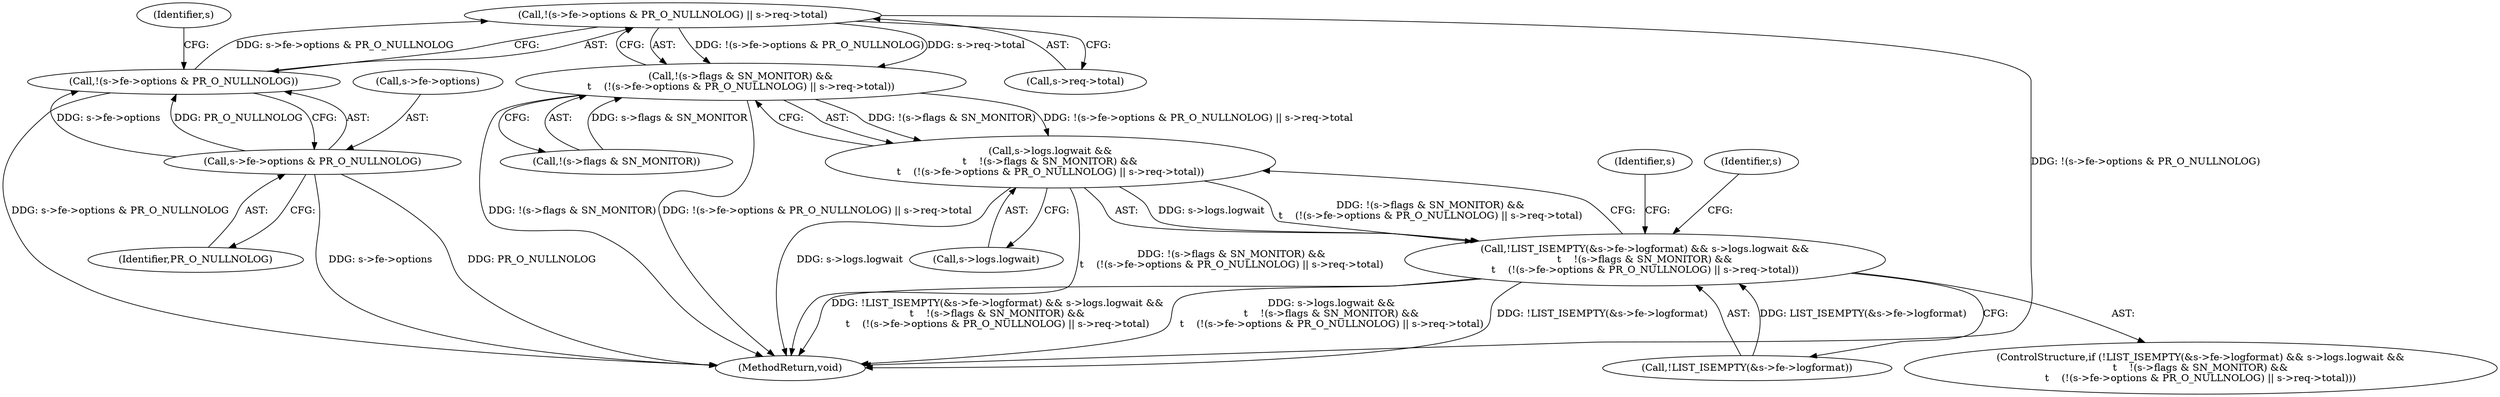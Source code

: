 digraph "0_haproxy_b4d05093bc89f71377230228007e69a1434c1a0c@pointer" {
"1000392" [label="(Call,!(s->fe->options & PR_O_NULLNOLOG) || s->req->total)"];
"1000393" [label="(Call,!(s->fe->options & PR_O_NULLNOLOG))"];
"1000394" [label="(Call,s->fe->options & PR_O_NULLNOLOG)"];
"1000385" [label="(Call,!(s->flags & SN_MONITOR) &&\n\t    (!(s->fe->options & PR_O_NULLNOLOG) || s->req->total))"];
"1000379" [label="(Call,s->logs.logwait &&\n\t    !(s->flags & SN_MONITOR) &&\n\t    (!(s->fe->options & PR_O_NULLNOLOG) || s->req->total))"];
"1000370" [label="(Call,!LIST_ISEMPTY(&s->fe->logformat) && s->logs.logwait &&\n\t    !(s->flags & SN_MONITOR) &&\n\t    (!(s->fe->options & PR_O_NULLNOLOG) || s->req->total))"];
"1000393" [label="(Call,!(s->fe->options & PR_O_NULLNOLOG))"];
"1000369" [label="(ControlStructure,if (!LIST_ISEMPTY(&s->fe->logformat) && s->logs.logwait &&\n\t    !(s->flags & SN_MONITOR) &&\n\t    (!(s->fe->options & PR_O_NULLNOLOG) || s->req->total)))"];
"1000392" [label="(Call,!(s->fe->options & PR_O_NULLNOLOG) || s->req->total)"];
"1000395" [label="(Call,s->fe->options)"];
"1000394" [label="(Call,s->fe->options & PR_O_NULLNOLOG)"];
"1000401" [label="(Call,s->req->total)"];
"1000403" [label="(Identifier,s)"];
"1000408" [label="(Identifier,s)"];
"1000903" [label="(MethodReturn,void)"];
"1000380" [label="(Call,s->logs.logwait)"];
"1000371" [label="(Call,!LIST_ISEMPTY(&s->fe->logformat))"];
"1000410" [label="(Identifier,s)"];
"1000370" [label="(Call,!LIST_ISEMPTY(&s->fe->logformat) && s->logs.logwait &&\n\t    !(s->flags & SN_MONITOR) &&\n\t    (!(s->fe->options & PR_O_NULLNOLOG) || s->req->total))"];
"1000385" [label="(Call,!(s->flags & SN_MONITOR) &&\n\t    (!(s->fe->options & PR_O_NULLNOLOG) || s->req->total))"];
"1000379" [label="(Call,s->logs.logwait &&\n\t    !(s->flags & SN_MONITOR) &&\n\t    (!(s->fe->options & PR_O_NULLNOLOG) || s->req->total))"];
"1000386" [label="(Call,!(s->flags & SN_MONITOR))"];
"1000400" [label="(Identifier,PR_O_NULLNOLOG)"];
"1000392" -> "1000385"  [label="AST: "];
"1000392" -> "1000393"  [label="CFG: "];
"1000392" -> "1000401"  [label="CFG: "];
"1000393" -> "1000392"  [label="AST: "];
"1000401" -> "1000392"  [label="AST: "];
"1000385" -> "1000392"  [label="CFG: "];
"1000392" -> "1000903"  [label="DDG: !(s->fe->options & PR_O_NULLNOLOG)"];
"1000392" -> "1000385"  [label="DDG: !(s->fe->options & PR_O_NULLNOLOG)"];
"1000392" -> "1000385"  [label="DDG: s->req->total"];
"1000393" -> "1000392"  [label="DDG: s->fe->options & PR_O_NULLNOLOG"];
"1000393" -> "1000394"  [label="CFG: "];
"1000394" -> "1000393"  [label="AST: "];
"1000403" -> "1000393"  [label="CFG: "];
"1000393" -> "1000903"  [label="DDG: s->fe->options & PR_O_NULLNOLOG"];
"1000394" -> "1000393"  [label="DDG: s->fe->options"];
"1000394" -> "1000393"  [label="DDG: PR_O_NULLNOLOG"];
"1000394" -> "1000400"  [label="CFG: "];
"1000395" -> "1000394"  [label="AST: "];
"1000400" -> "1000394"  [label="AST: "];
"1000394" -> "1000903"  [label="DDG: PR_O_NULLNOLOG"];
"1000394" -> "1000903"  [label="DDG: s->fe->options"];
"1000385" -> "1000379"  [label="AST: "];
"1000385" -> "1000386"  [label="CFG: "];
"1000386" -> "1000385"  [label="AST: "];
"1000379" -> "1000385"  [label="CFG: "];
"1000385" -> "1000903"  [label="DDG: !(s->fe->options & PR_O_NULLNOLOG) || s->req->total"];
"1000385" -> "1000903"  [label="DDG: !(s->flags & SN_MONITOR)"];
"1000385" -> "1000379"  [label="DDG: !(s->flags & SN_MONITOR)"];
"1000385" -> "1000379"  [label="DDG: !(s->fe->options & PR_O_NULLNOLOG) || s->req->total"];
"1000386" -> "1000385"  [label="DDG: s->flags & SN_MONITOR"];
"1000379" -> "1000370"  [label="AST: "];
"1000379" -> "1000380"  [label="CFG: "];
"1000380" -> "1000379"  [label="AST: "];
"1000370" -> "1000379"  [label="CFG: "];
"1000379" -> "1000903"  [label="DDG: s->logs.logwait"];
"1000379" -> "1000903"  [label="DDG: !(s->flags & SN_MONITOR) &&\n\t    (!(s->fe->options & PR_O_NULLNOLOG) || s->req->total)"];
"1000379" -> "1000370"  [label="DDG: s->logs.logwait"];
"1000379" -> "1000370"  [label="DDG: !(s->flags & SN_MONITOR) &&\n\t    (!(s->fe->options & PR_O_NULLNOLOG) || s->req->total)"];
"1000370" -> "1000369"  [label="AST: "];
"1000370" -> "1000371"  [label="CFG: "];
"1000371" -> "1000370"  [label="AST: "];
"1000408" -> "1000370"  [label="CFG: "];
"1000410" -> "1000370"  [label="CFG: "];
"1000370" -> "1000903"  [label="DDG: !LIST_ISEMPTY(&s->fe->logformat) && s->logs.logwait &&\n\t    !(s->flags & SN_MONITOR) &&\n\t    (!(s->fe->options & PR_O_NULLNOLOG) || s->req->total)"];
"1000370" -> "1000903"  [label="DDG: s->logs.logwait &&\n\t    !(s->flags & SN_MONITOR) &&\n\t    (!(s->fe->options & PR_O_NULLNOLOG) || s->req->total)"];
"1000370" -> "1000903"  [label="DDG: !LIST_ISEMPTY(&s->fe->logformat)"];
"1000371" -> "1000370"  [label="DDG: LIST_ISEMPTY(&s->fe->logformat)"];
}
